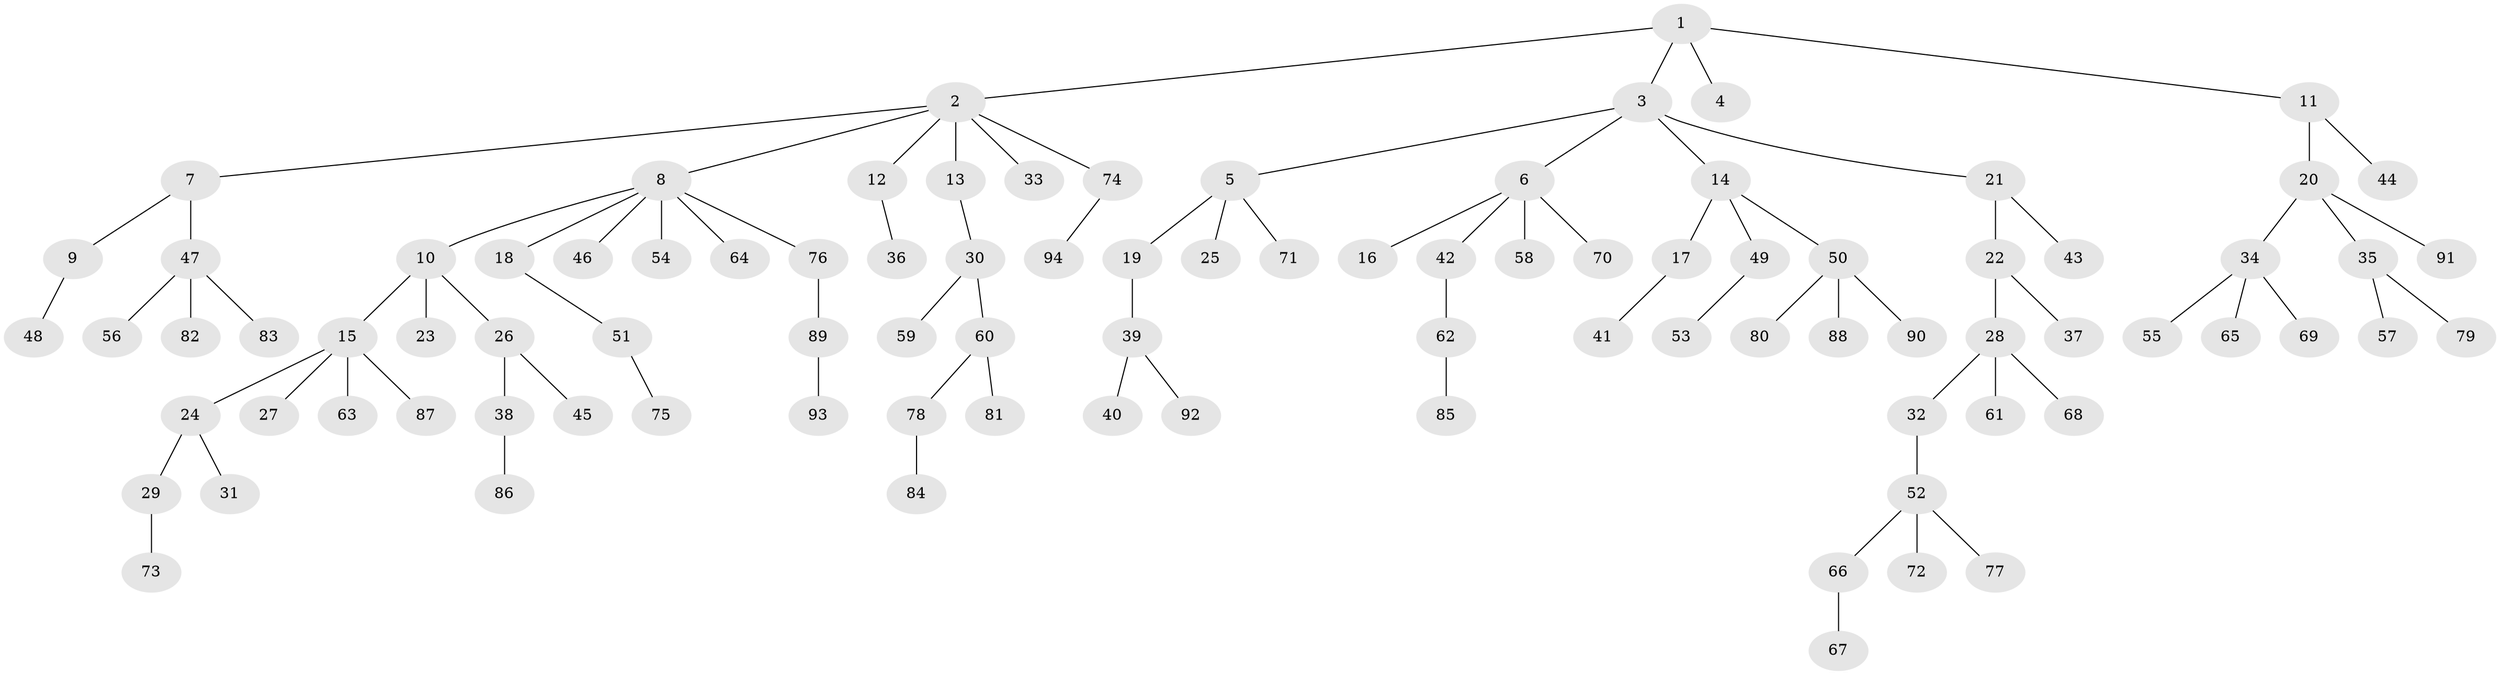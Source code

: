 // coarse degree distribution, {3: 0.09523809523809523, 6: 0.031746031746031744, 5: 0.031746031746031744, 4: 0.06349206349206349, 9: 0.015873015873015872, 1: 0.5873015873015873, 2: 0.1746031746031746}
// Generated by graph-tools (version 1.1) at 2025/42/03/06/25 10:42:02]
// undirected, 94 vertices, 93 edges
graph export_dot {
graph [start="1"]
  node [color=gray90,style=filled];
  1;
  2;
  3;
  4;
  5;
  6;
  7;
  8;
  9;
  10;
  11;
  12;
  13;
  14;
  15;
  16;
  17;
  18;
  19;
  20;
  21;
  22;
  23;
  24;
  25;
  26;
  27;
  28;
  29;
  30;
  31;
  32;
  33;
  34;
  35;
  36;
  37;
  38;
  39;
  40;
  41;
  42;
  43;
  44;
  45;
  46;
  47;
  48;
  49;
  50;
  51;
  52;
  53;
  54;
  55;
  56;
  57;
  58;
  59;
  60;
  61;
  62;
  63;
  64;
  65;
  66;
  67;
  68;
  69;
  70;
  71;
  72;
  73;
  74;
  75;
  76;
  77;
  78;
  79;
  80;
  81;
  82;
  83;
  84;
  85;
  86;
  87;
  88;
  89;
  90;
  91;
  92;
  93;
  94;
  1 -- 2;
  1 -- 3;
  1 -- 4;
  1 -- 11;
  2 -- 7;
  2 -- 8;
  2 -- 12;
  2 -- 13;
  2 -- 33;
  2 -- 74;
  3 -- 5;
  3 -- 6;
  3 -- 14;
  3 -- 21;
  5 -- 19;
  5 -- 25;
  5 -- 71;
  6 -- 16;
  6 -- 42;
  6 -- 58;
  6 -- 70;
  7 -- 9;
  7 -- 47;
  8 -- 10;
  8 -- 18;
  8 -- 46;
  8 -- 54;
  8 -- 64;
  8 -- 76;
  9 -- 48;
  10 -- 15;
  10 -- 23;
  10 -- 26;
  11 -- 20;
  11 -- 44;
  12 -- 36;
  13 -- 30;
  14 -- 17;
  14 -- 49;
  14 -- 50;
  15 -- 24;
  15 -- 27;
  15 -- 63;
  15 -- 87;
  17 -- 41;
  18 -- 51;
  19 -- 39;
  20 -- 34;
  20 -- 35;
  20 -- 91;
  21 -- 22;
  21 -- 43;
  22 -- 28;
  22 -- 37;
  24 -- 29;
  24 -- 31;
  26 -- 38;
  26 -- 45;
  28 -- 32;
  28 -- 61;
  28 -- 68;
  29 -- 73;
  30 -- 59;
  30 -- 60;
  32 -- 52;
  34 -- 55;
  34 -- 65;
  34 -- 69;
  35 -- 57;
  35 -- 79;
  38 -- 86;
  39 -- 40;
  39 -- 92;
  42 -- 62;
  47 -- 56;
  47 -- 82;
  47 -- 83;
  49 -- 53;
  50 -- 80;
  50 -- 88;
  50 -- 90;
  51 -- 75;
  52 -- 66;
  52 -- 72;
  52 -- 77;
  60 -- 78;
  60 -- 81;
  62 -- 85;
  66 -- 67;
  74 -- 94;
  76 -- 89;
  78 -- 84;
  89 -- 93;
}

